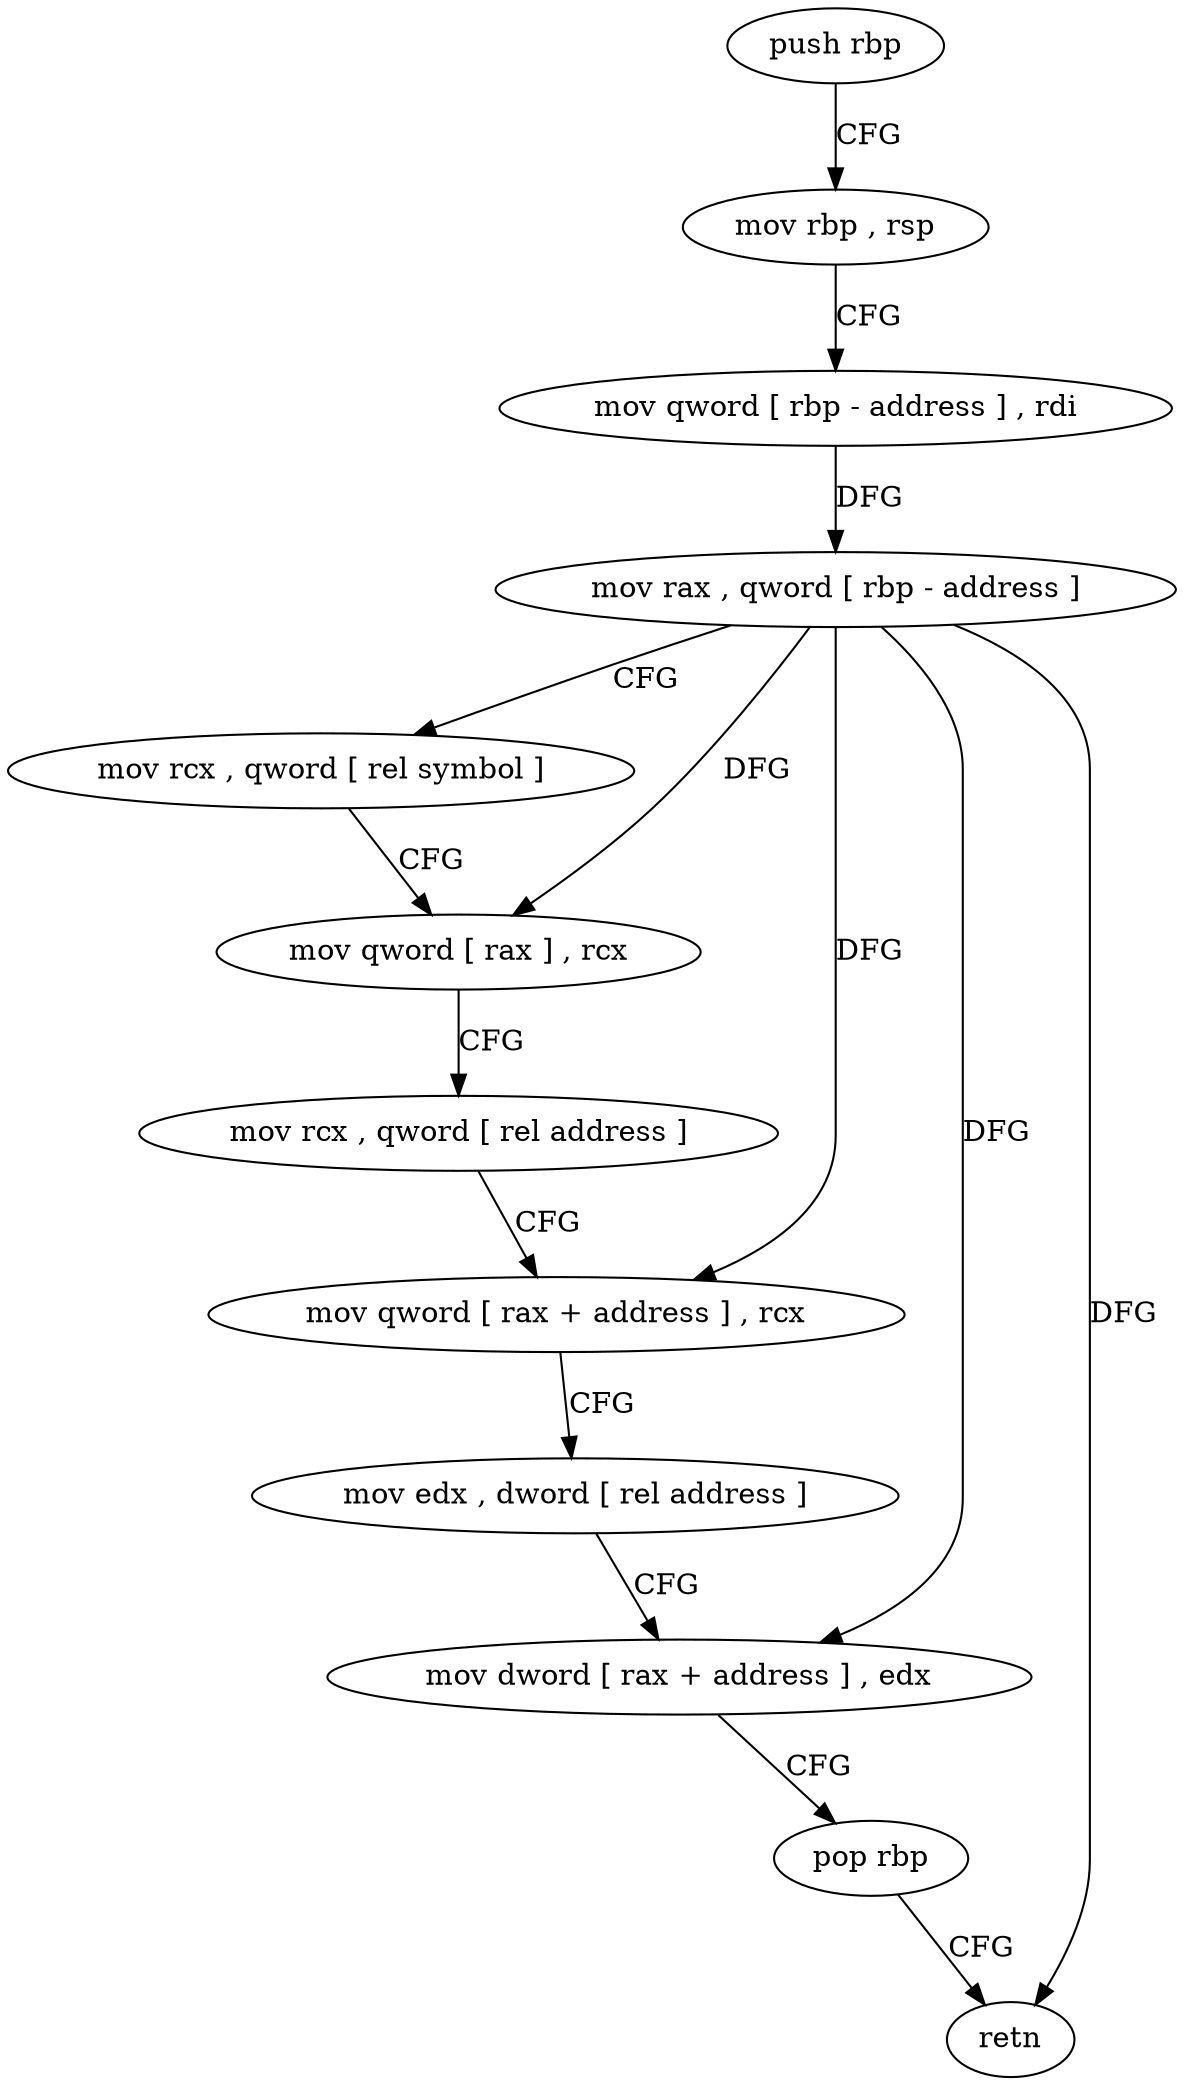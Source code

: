 digraph "func" {
"251648" [label = "push rbp" ]
"251649" [label = "mov rbp , rsp" ]
"251652" [label = "mov qword [ rbp - address ] , rdi" ]
"251656" [label = "mov rax , qword [ rbp - address ]" ]
"251660" [label = "mov rcx , qword [ rel symbol ]" ]
"251667" [label = "mov qword [ rax ] , rcx" ]
"251670" [label = "mov rcx , qword [ rel address ]" ]
"251677" [label = "mov qword [ rax + address ] , rcx" ]
"251681" [label = "mov edx , dword [ rel address ]" ]
"251687" [label = "mov dword [ rax + address ] , edx" ]
"251690" [label = "pop rbp" ]
"251691" [label = "retn" ]
"251648" -> "251649" [ label = "CFG" ]
"251649" -> "251652" [ label = "CFG" ]
"251652" -> "251656" [ label = "DFG" ]
"251656" -> "251660" [ label = "CFG" ]
"251656" -> "251667" [ label = "DFG" ]
"251656" -> "251677" [ label = "DFG" ]
"251656" -> "251687" [ label = "DFG" ]
"251656" -> "251691" [ label = "DFG" ]
"251660" -> "251667" [ label = "CFG" ]
"251667" -> "251670" [ label = "CFG" ]
"251670" -> "251677" [ label = "CFG" ]
"251677" -> "251681" [ label = "CFG" ]
"251681" -> "251687" [ label = "CFG" ]
"251687" -> "251690" [ label = "CFG" ]
"251690" -> "251691" [ label = "CFG" ]
}
